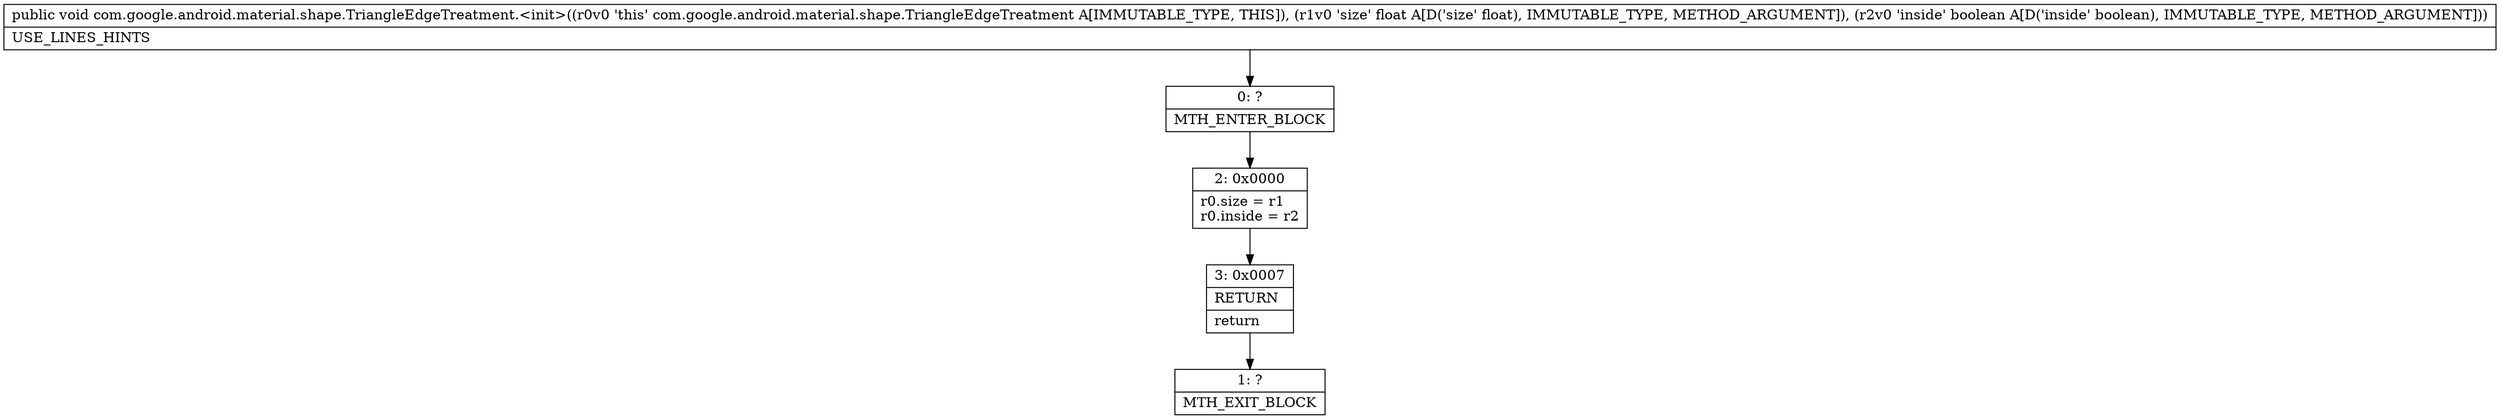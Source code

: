 digraph "CFG forcom.google.android.material.shape.TriangleEdgeTreatment.\<init\>(FZ)V" {
Node_0 [shape=record,label="{0\:\ ?|MTH_ENTER_BLOCK\l}"];
Node_2 [shape=record,label="{2\:\ 0x0000|r0.size = r1\lr0.inside = r2\l}"];
Node_3 [shape=record,label="{3\:\ 0x0007|RETURN\l|return\l}"];
Node_1 [shape=record,label="{1\:\ ?|MTH_EXIT_BLOCK\l}"];
MethodNode[shape=record,label="{public void com.google.android.material.shape.TriangleEdgeTreatment.\<init\>((r0v0 'this' com.google.android.material.shape.TriangleEdgeTreatment A[IMMUTABLE_TYPE, THIS]), (r1v0 'size' float A[D('size' float), IMMUTABLE_TYPE, METHOD_ARGUMENT]), (r2v0 'inside' boolean A[D('inside' boolean), IMMUTABLE_TYPE, METHOD_ARGUMENT]))  | USE_LINES_HINTS\l}"];
MethodNode -> Node_0;Node_0 -> Node_2;
Node_2 -> Node_3;
Node_3 -> Node_1;
}

